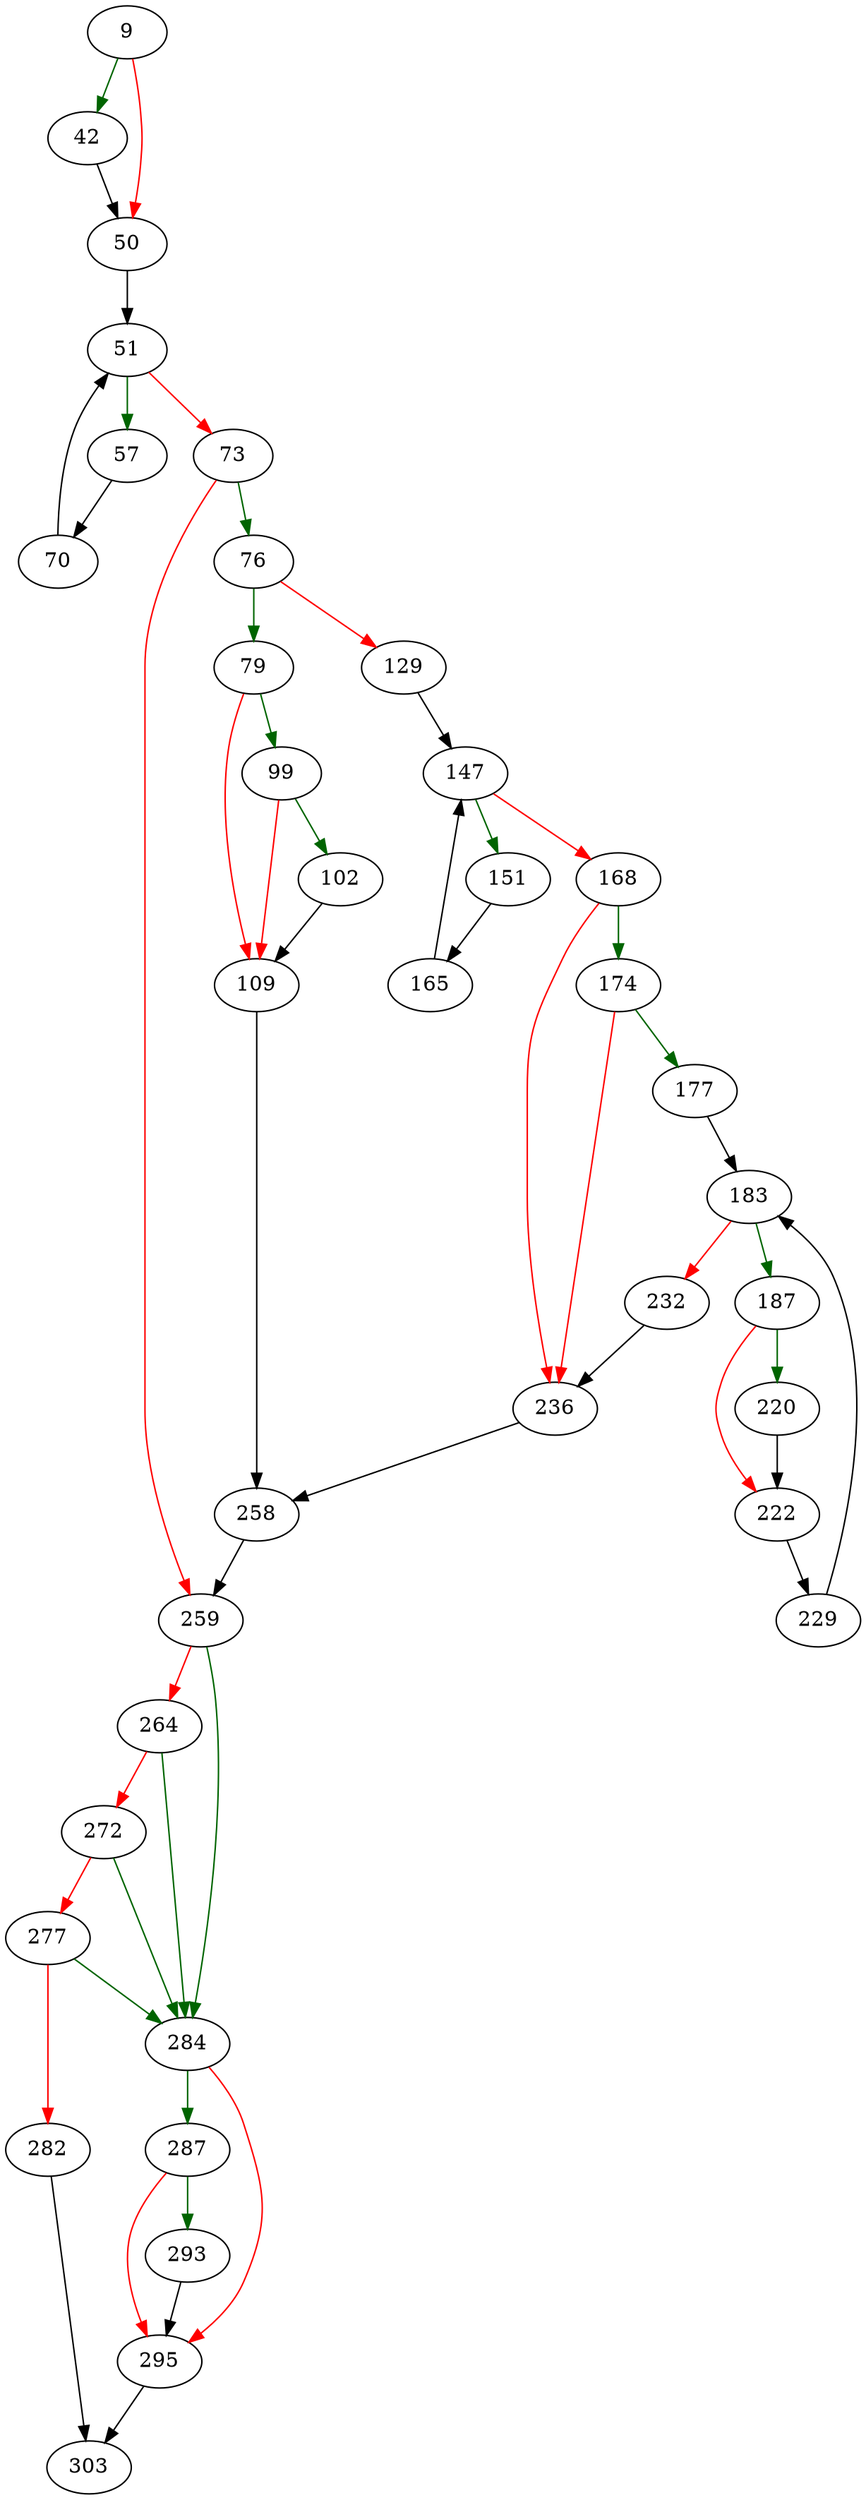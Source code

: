 strict digraph "fkLookupParent" {
	// Node definitions.
	9 [entry=true];
	42;
	50;
	51;
	57;
	73;
	70;
	76;
	259;
	79;
	129;
	99;
	109;
	102;
	258;
	147;
	151;
	168;
	165;
	174;
	236;
	177;
	183;
	187;
	232;
	220;
	222;
	229;
	284;
	264;
	272;
	277;
	282;
	303;
	287;
	295;
	293;

	// Edge definitions.
	9 -> 42 [
		color=darkgreen
		cond=true
	];
	9 -> 50 [
		color=red
		cond=false
	];
	42 -> 50;
	50 -> 51;
	51 -> 57 [
		color=darkgreen
		cond=true
	];
	51 -> 73 [
		color=red
		cond=false
	];
	57 -> 70;
	73 -> 76 [
		color=darkgreen
		cond=true
	];
	73 -> 259 [
		color=red
		cond=false
	];
	70 -> 51;
	76 -> 79 [
		color=darkgreen
		cond=true
	];
	76 -> 129 [
		color=red
		cond=false
	];
	259 -> 284 [
		color=darkgreen
		cond=true
	];
	259 -> 264 [
		color=red
		cond=false
	];
	79 -> 99 [
		color=darkgreen
		cond=true
	];
	79 -> 109 [
		color=red
		cond=false
	];
	129 -> 147;
	99 -> 109 [
		color=red
		cond=false
	];
	99 -> 102 [
		color=darkgreen
		cond=true
	];
	109 -> 258;
	102 -> 109;
	258 -> 259;
	147 -> 151 [
		color=darkgreen
		cond=true
	];
	147 -> 168 [
		color=red
		cond=false
	];
	151 -> 165;
	168 -> 174 [
		color=darkgreen
		cond=true
	];
	168 -> 236 [
		color=red
		cond=false
	];
	165 -> 147;
	174 -> 236 [
		color=red
		cond=false
	];
	174 -> 177 [
		color=darkgreen
		cond=true
	];
	236 -> 258;
	177 -> 183;
	183 -> 187 [
		color=darkgreen
		cond=true
	];
	183 -> 232 [
		color=red
		cond=false
	];
	187 -> 220 [
		color=darkgreen
		cond=true
	];
	187 -> 222 [
		color=red
		cond=false
	];
	232 -> 236;
	220 -> 222;
	222 -> 229;
	229 -> 183;
	284 -> 287 [
		color=darkgreen
		cond=true
	];
	284 -> 295 [
		color=red
		cond=false
	];
	264 -> 284 [
		color=darkgreen
		cond=true
	];
	264 -> 272 [
		color=red
		cond=false
	];
	272 -> 284 [
		color=darkgreen
		cond=true
	];
	272 -> 277 [
		color=red
		cond=false
	];
	277 -> 284 [
		color=darkgreen
		cond=true
	];
	277 -> 282 [
		color=red
		cond=false
	];
	282 -> 303;
	287 -> 295 [
		color=red
		cond=false
	];
	287 -> 293 [
		color=darkgreen
		cond=true
	];
	295 -> 303;
	293 -> 295;
}